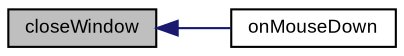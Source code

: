 digraph "closeWindow"
{
  bgcolor="transparent";
  edge [fontname="Arial",fontsize="9",labelfontname="Arial",labelfontsize="9"];
  node [fontname="Arial",fontsize="9",shape=record];
  rankdir="LR";
  Node1 [label="closeWindow",height=0.2,width=0.4,color="black", fillcolor="grey75", style="filled" fontcolor="black"];
  Node1 -> Node2 [dir="back",color="midnightblue",fontsize="9",style="solid",fontname="Arial"];
  Node2 [label="onMouseDown",height=0.2,width=0.4,color="black",URL="$class_v_s_t_g_u_i_1_1_c_auto_animation.html#af5e4151d575380ad56bf87893631f03d",tooltip="called when a mouse down event occurs "];
}
